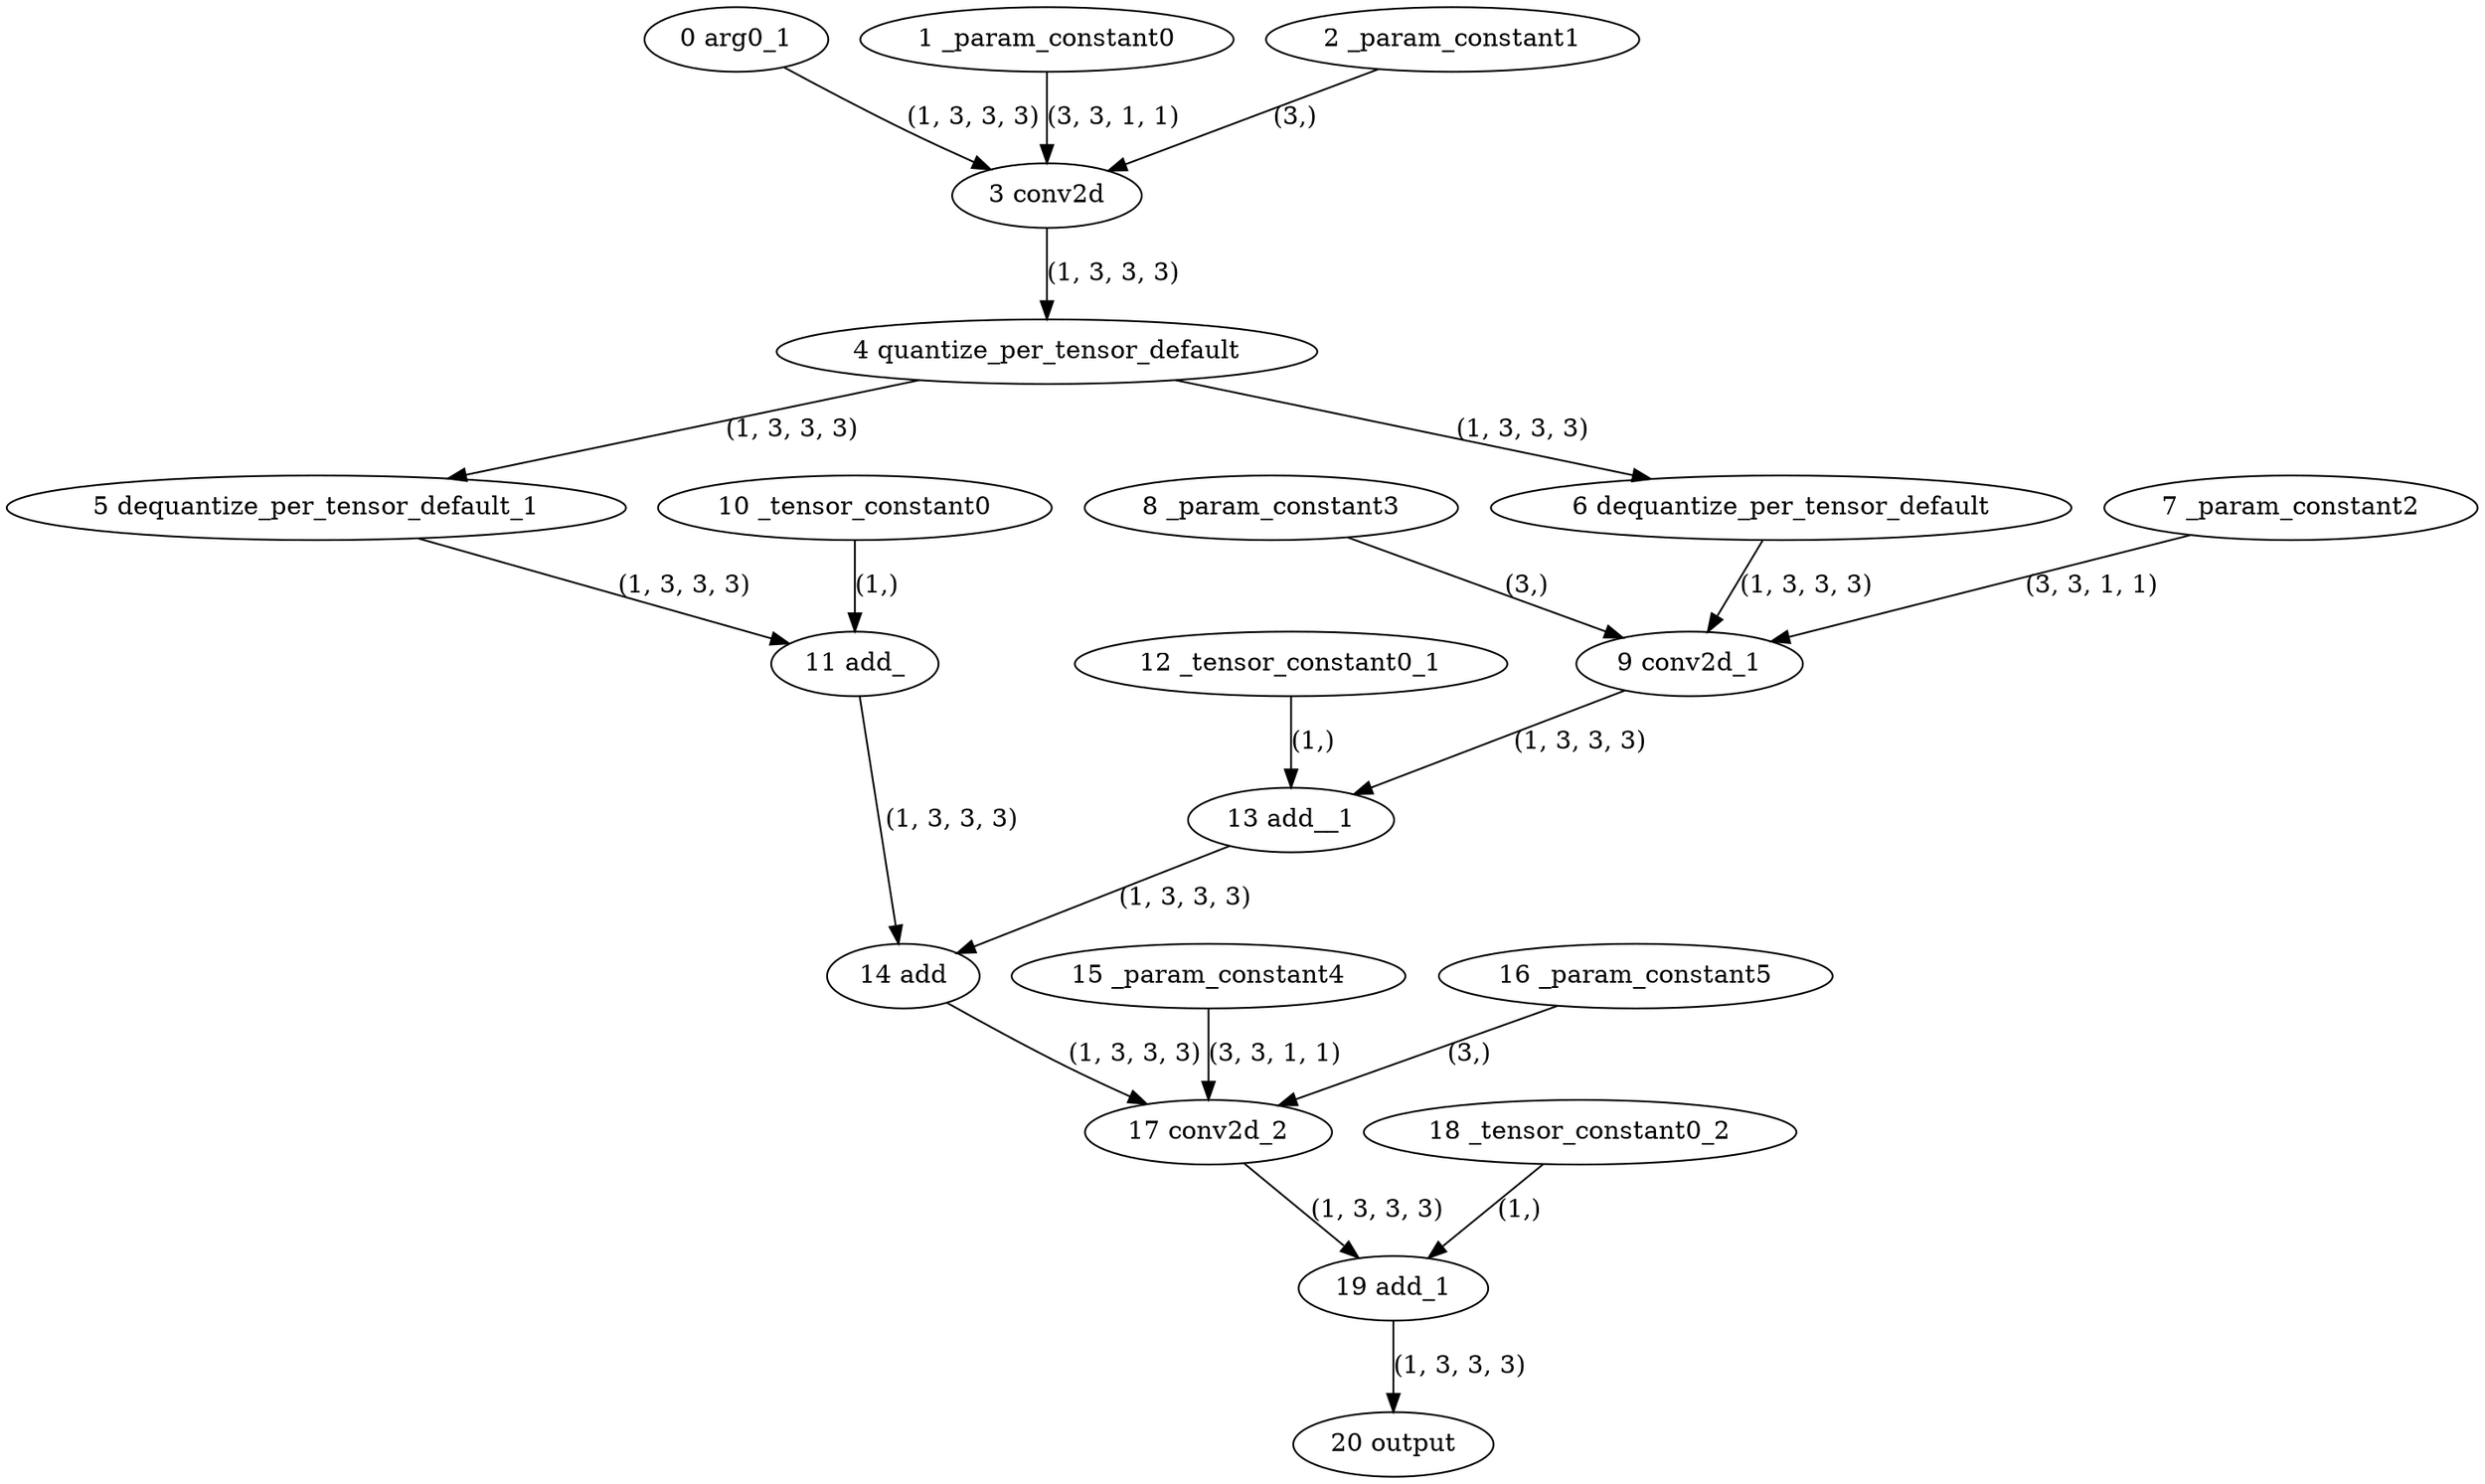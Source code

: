 strict digraph  {
"0 arg0_1" [id=0, type=input];
"1 _param_constant0" [id=1, type=get_attr];
"2 _param_constant1" [id=2, type=get_attr];
"3 conv2d" [id=3, type=conv2d];
"4 quantize_per_tensor_default" [id=4, type=quantize_per_tensor];
"5 dequantize_per_tensor_default_1" [id=5, type=dequantize_per_tensor];
"6 dequantize_per_tensor_default" [id=6, type=dequantize_per_tensor];
"7 _param_constant2" [id=7, type=get_attr];
"8 _param_constant3" [id=8, type=get_attr];
"9 conv2d_1" [id=9, type=conv2d];
"10 _tensor_constant0" [id=10, type=get_attr];
"11 add_" [id=11, type=add_];
"12 _tensor_constant0_1" [id=12, type=get_attr];
"13 add__1" [id=13, type=add_];
"14 add" [id=14, type=add];
"15 _param_constant4" [id=15, type=get_attr];
"16 _param_constant5" [id=16, type=get_attr];
"17 conv2d_2" [id=17, type=conv2d];
"18 _tensor_constant0_2" [id=18, type=get_attr];
"19 add_1" [id=19, type=add];
"20 output" [id=20, type=output];
"0 arg0_1" -> "3 conv2d"  [label="(1, 3, 3, 3)", style=solid];
"1 _param_constant0" -> "3 conv2d"  [label="(3, 3, 1, 1)", style=solid];
"2 _param_constant1" -> "3 conv2d"  [label="(3,)", style=solid];
"3 conv2d" -> "4 quantize_per_tensor_default"  [label="(1, 3, 3, 3)", style=solid];
"4 quantize_per_tensor_default" -> "5 dequantize_per_tensor_default_1"  [label="(1, 3, 3, 3)", style=solid];
"4 quantize_per_tensor_default" -> "6 dequantize_per_tensor_default"  [label="(1, 3, 3, 3)", style=solid];
"5 dequantize_per_tensor_default_1" -> "11 add_"  [label="(1, 3, 3, 3)", style=solid];
"6 dequantize_per_tensor_default" -> "9 conv2d_1"  [label="(1, 3, 3, 3)", style=solid];
"7 _param_constant2" -> "9 conv2d_1"  [label="(3, 3, 1, 1)", style=solid];
"8 _param_constant3" -> "9 conv2d_1"  [label="(3,)", style=solid];
"9 conv2d_1" -> "13 add__1"  [label="(1, 3, 3, 3)", style=solid];
"10 _tensor_constant0" -> "11 add_"  [label="(1,)", style=solid];
"11 add_" -> "14 add"  [label="(1, 3, 3, 3)", style=solid];
"12 _tensor_constant0_1" -> "13 add__1"  [label="(1,)", style=solid];
"13 add__1" -> "14 add"  [label="(1, 3, 3, 3)", style=solid];
"14 add" -> "17 conv2d_2"  [label="(1, 3, 3, 3)", style=solid];
"15 _param_constant4" -> "17 conv2d_2"  [label="(3, 3, 1, 1)", style=solid];
"16 _param_constant5" -> "17 conv2d_2"  [label="(3,)", style=solid];
"17 conv2d_2" -> "19 add_1"  [label="(1, 3, 3, 3)", style=solid];
"18 _tensor_constant0_2" -> "19 add_1"  [label="(1,)", style=solid];
"19 add_1" -> "20 output"  [label="(1, 3, 3, 3)", style=solid];
}
